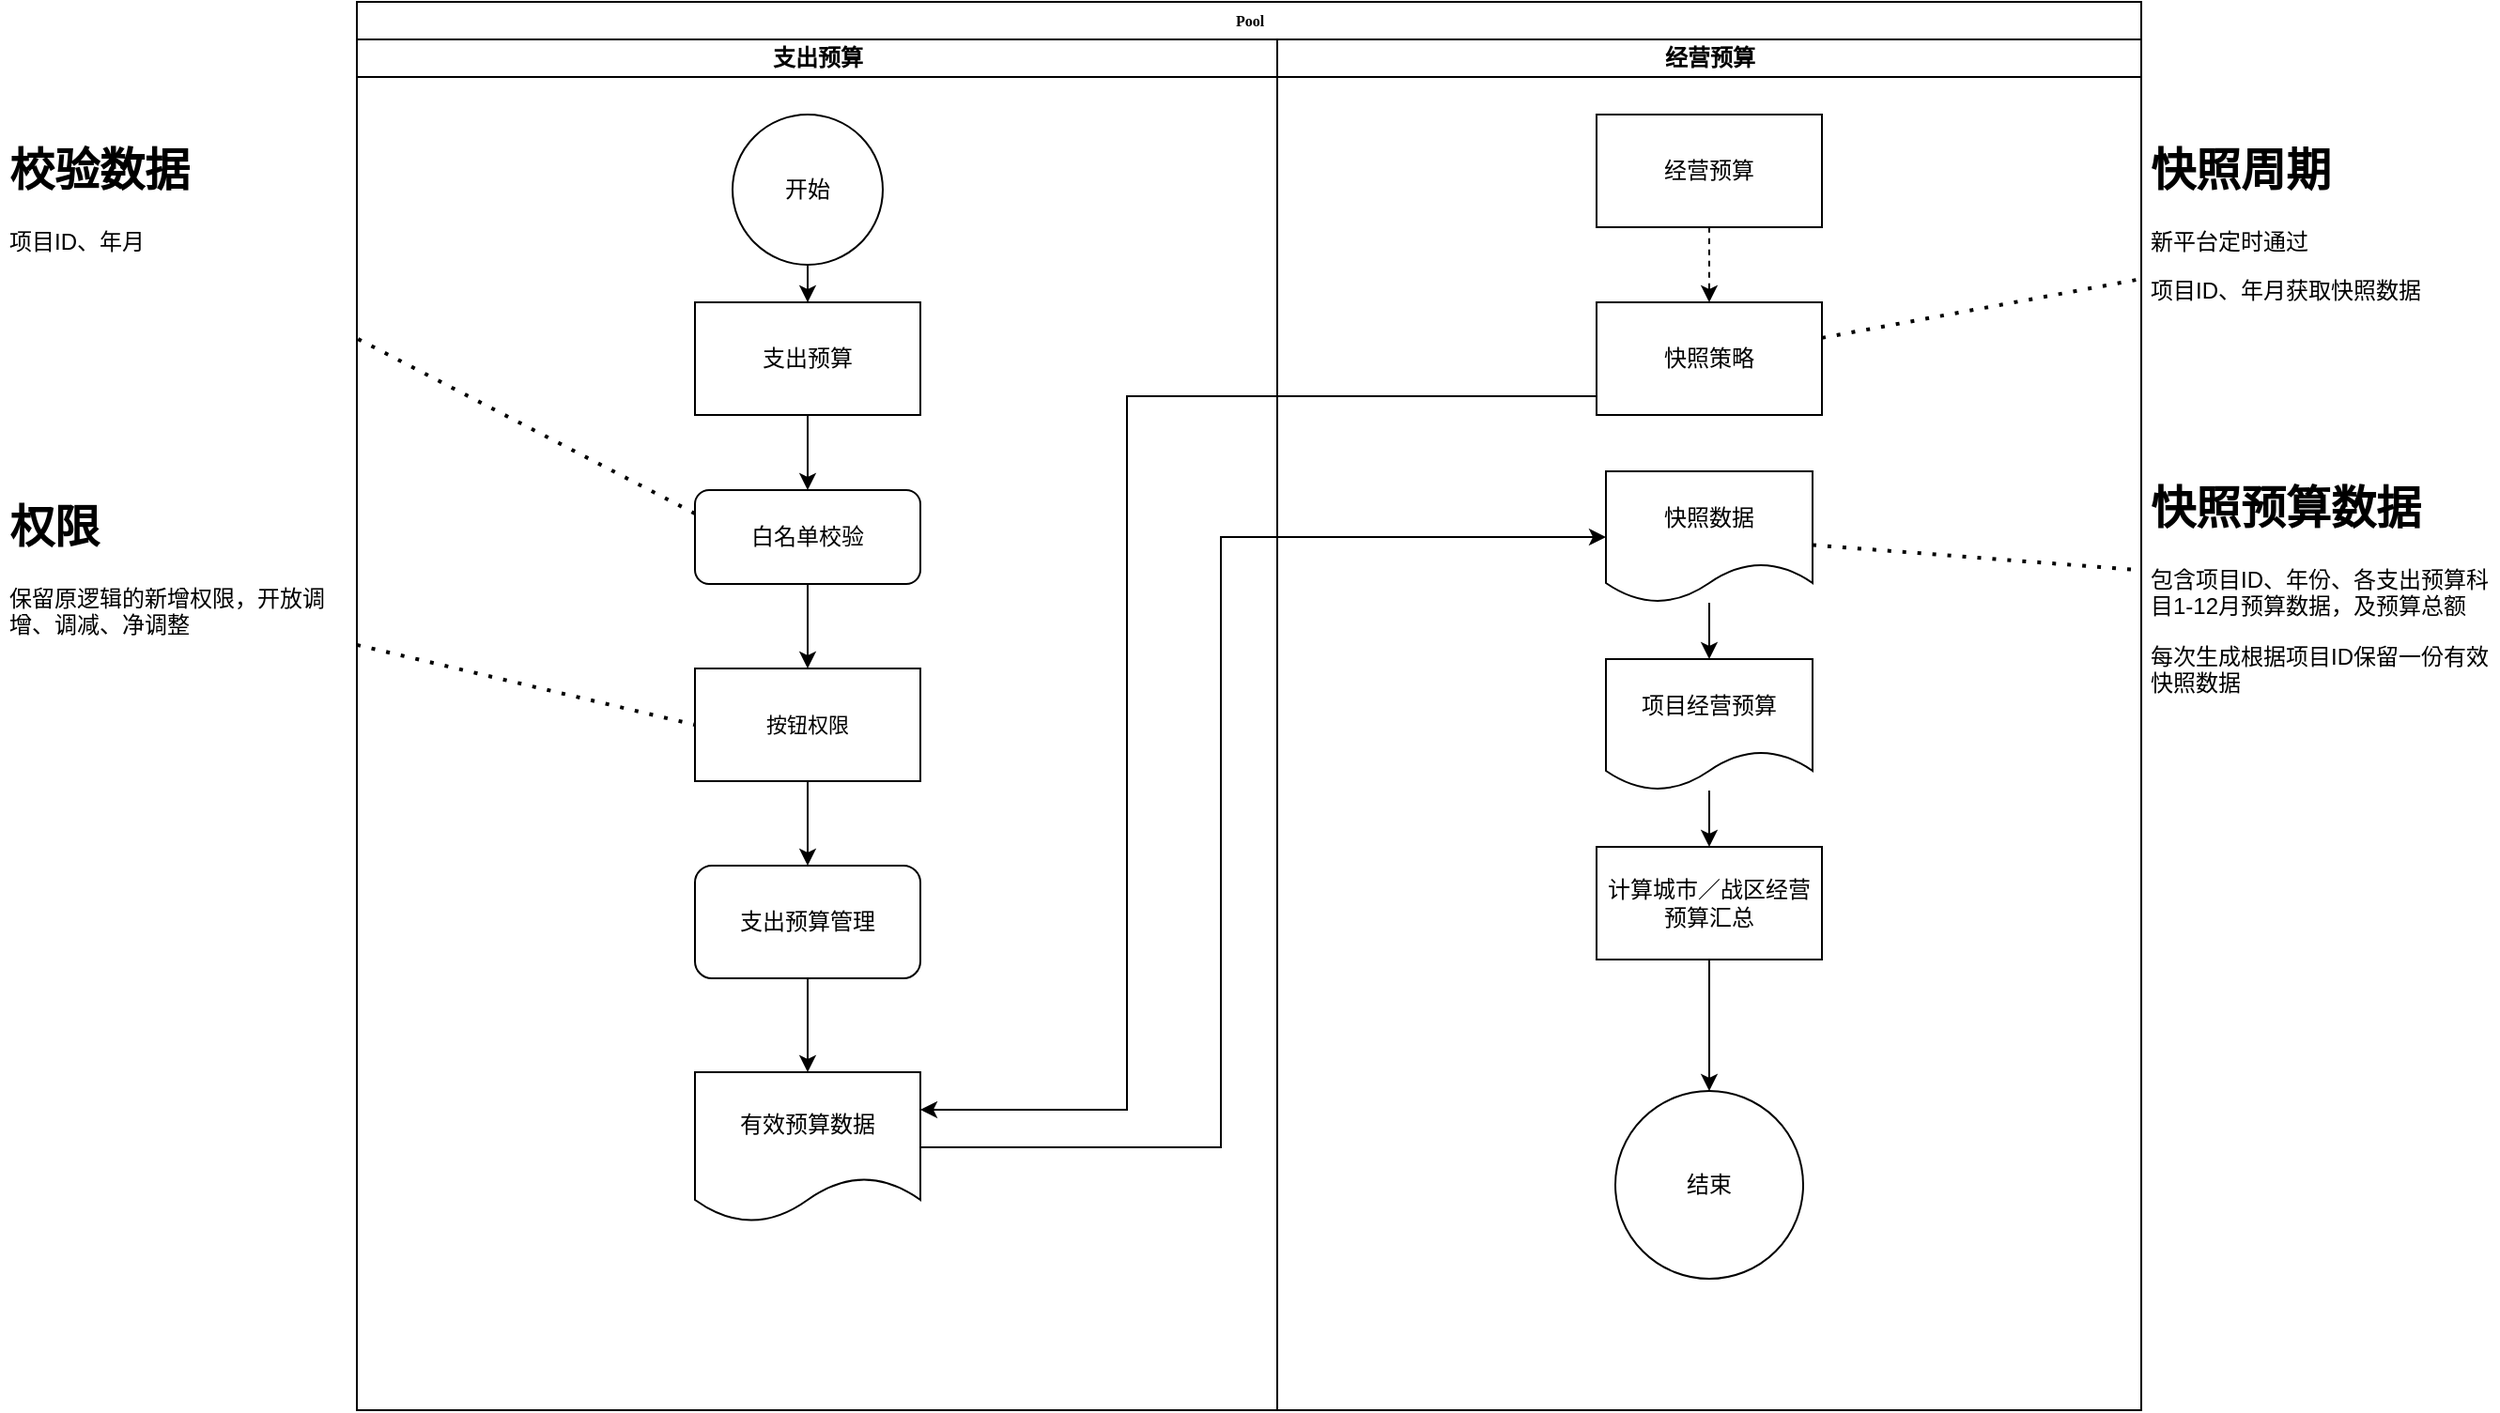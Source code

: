 <mxfile version="14.1.9" type="github">
  <diagram name="Page-1" id="74e2e168-ea6b-b213-b513-2b3c1d86103e">
    <mxGraphModel dx="1422" dy="762" grid="1" gridSize="10" guides="1" tooltips="1" connect="1" arrows="1" fold="1" page="1" pageScale="1" pageWidth="2336" pageHeight="1654" background="#ffffff" math="0" shadow="0">
      <root>
        <mxCell id="0" />
        <mxCell id="1" parent="0" />
        <mxCell id="77e6c97f196da883-1" value="Pool" style="swimlane;html=1;childLayout=stackLayout;startSize=20;rounded=0;shadow=0;labelBackgroundColor=none;strokeWidth=1;fontFamily=Verdana;fontSize=8;align=center;" parent="1" vertex="1">
          <mxGeometry x="320" y="40" width="950" height="750" as="geometry" />
        </mxCell>
        <mxCell id="77e6c97f196da883-2" value="支出预算" style="swimlane;html=1;startSize=20;" parent="77e6c97f196da883-1" vertex="1">
          <mxGeometry y="20" width="490" height="730" as="geometry" />
        </mxCell>
        <mxCell id="R8TNXXJrXzedUtsp0zUt-1" value="开始" style="ellipse;whiteSpace=wrap;html=1;" vertex="1" parent="77e6c97f196da883-2">
          <mxGeometry x="200" y="40" width="80" height="80" as="geometry" />
        </mxCell>
        <mxCell id="R8TNXXJrXzedUtsp0zUt-12" value="支出预算" style="whiteSpace=wrap;html=1;" vertex="1" parent="77e6c97f196da883-2">
          <mxGeometry x="180" y="140" width="120" height="60" as="geometry" />
        </mxCell>
        <mxCell id="R8TNXXJrXzedUtsp0zUt-13" value="" style="edgeStyle=orthogonalEdgeStyle;rounded=0;orthogonalLoop=1;jettySize=auto;html=1;" edge="1" parent="77e6c97f196da883-2" source="R8TNXXJrXzedUtsp0zUt-1" target="R8TNXXJrXzedUtsp0zUt-12">
          <mxGeometry relative="1" as="geometry" />
        </mxCell>
        <mxCell id="R8TNXXJrXzedUtsp0zUt-22" style="edgeStyle=orthogonalEdgeStyle;rounded=0;orthogonalLoop=1;jettySize=auto;html=1;entryX=0.5;entryY=0;entryDx=0;entryDy=0;" edge="1" parent="77e6c97f196da883-2" source="R8TNXXJrXzedUtsp0zUt-16" target="R8TNXXJrXzedUtsp0zUt-18">
          <mxGeometry relative="1" as="geometry" />
        </mxCell>
        <mxCell id="R8TNXXJrXzedUtsp0zUt-16" value="白名单校验" style="rounded=1;whiteSpace=wrap;html=1;" vertex="1" parent="77e6c97f196da883-2">
          <mxGeometry x="180" y="240" width="120" height="50" as="geometry" />
        </mxCell>
        <mxCell id="R8TNXXJrXzedUtsp0zUt-17" value="支出预算管理" style="whiteSpace=wrap;html=1;rounded=1;" vertex="1" parent="77e6c97f196da883-2">
          <mxGeometry x="180" y="440" width="120" height="60" as="geometry" />
        </mxCell>
        <mxCell id="R8TNXXJrXzedUtsp0zUt-27" style="edgeStyle=orthogonalEdgeStyle;rounded=0;orthogonalLoop=1;jettySize=auto;html=1;entryX=0.5;entryY=0;entryDx=0;entryDy=0;" edge="1" parent="77e6c97f196da883-2" source="R8TNXXJrXzedUtsp0zUt-18" target="R8TNXXJrXzedUtsp0zUt-17">
          <mxGeometry relative="1" as="geometry" />
        </mxCell>
        <mxCell id="R8TNXXJrXzedUtsp0zUt-18" value="&lt;span style=&quot;font-size: 11px ; background-color: rgb(255 , 255 , 255)&quot;&gt;按钮权限&lt;/span&gt;" style="rounded=0;whiteSpace=wrap;html=1;" vertex="1" parent="77e6c97f196da883-2">
          <mxGeometry x="180" y="335" width="120" height="60" as="geometry" />
        </mxCell>
        <mxCell id="R8TNXXJrXzedUtsp0zUt-15" value="" style="edgeStyle=orthogonalEdgeStyle;rounded=0;orthogonalLoop=1;jettySize=auto;html=1;" edge="1" parent="77e6c97f196da883-2" source="R8TNXXJrXzedUtsp0zUt-12" target="R8TNXXJrXzedUtsp0zUt-16">
          <mxGeometry relative="1" as="geometry">
            <mxPoint x="240" y="280" as="targetPoint" />
          </mxGeometry>
        </mxCell>
        <mxCell id="77e6c97f196da883-3" value="经营预算" style="swimlane;html=1;startSize=20;" parent="77e6c97f196da883-1" vertex="1">
          <mxGeometry x="490" y="20" width="460" height="730" as="geometry" />
        </mxCell>
        <mxCell id="R8TNXXJrXzedUtsp0zUt-37" value="&lt;span&gt;快照数据&lt;/span&gt;" style="shape=document;whiteSpace=wrap;html=1;boundedLbl=1;" vertex="1" parent="77e6c97f196da883-3">
          <mxGeometry x="175" y="230" width="110" height="70" as="geometry" />
        </mxCell>
        <mxCell id="R8TNXXJrXzedUtsp0zUt-45" value="" style="edgeStyle=orthogonalEdgeStyle;rounded=0;orthogonalLoop=1;jettySize=auto;html=1;entryX=0.5;entryY=0;entryDx=0;entryDy=0;" edge="1" parent="77e6c97f196da883-3" source="R8TNXXJrXzedUtsp0zUt-37" target="R8TNXXJrXzedUtsp0zUt-58">
          <mxGeometry relative="1" as="geometry">
            <mxPoint x="230" y="350" as="targetPoint" />
          </mxGeometry>
        </mxCell>
        <mxCell id="R8TNXXJrXzedUtsp0zUt-49" value="经营预算" style="rounded=0;whiteSpace=wrap;html=1;" vertex="1" parent="77e6c97f196da883-3">
          <mxGeometry x="170" y="40" width="120" height="60" as="geometry" />
        </mxCell>
        <mxCell id="R8TNXXJrXzedUtsp0zUt-50" value="快照策略" style="whiteSpace=wrap;html=1;rounded=0;" vertex="1" parent="77e6c97f196da883-3">
          <mxGeometry x="170" y="140" width="120" height="60" as="geometry" />
        </mxCell>
        <mxCell id="R8TNXXJrXzedUtsp0zUt-51" value="" style="edgeStyle=orthogonalEdgeStyle;curved=1;orthogonalLoop=1;jettySize=auto;html=1;dashed=1;" edge="1" parent="77e6c97f196da883-3" source="R8TNXXJrXzedUtsp0zUt-49" target="R8TNXXJrXzedUtsp0zUt-50">
          <mxGeometry relative="1" as="geometry" />
        </mxCell>
        <mxCell id="R8TNXXJrXzedUtsp0zUt-58" value="项目经营预算" style="shape=document;whiteSpace=wrap;html=1;boundedLbl=1;" vertex="1" parent="77e6c97f196da883-3">
          <mxGeometry x="175" y="330" width="110" height="70" as="geometry" />
        </mxCell>
        <mxCell id="R8TNXXJrXzedUtsp0zUt-59" value="计算城市／战区经营预算汇总" style="whiteSpace=wrap;html=1;" vertex="1" parent="77e6c97f196da883-3">
          <mxGeometry x="170" y="430" width="120" height="60" as="geometry" />
        </mxCell>
        <mxCell id="R8TNXXJrXzedUtsp0zUt-60" value="" style="edgeStyle=orthogonalEdgeStyle;rounded=0;orthogonalLoop=1;jettySize=auto;html=1;" edge="1" parent="77e6c97f196da883-3" source="R8TNXXJrXzedUtsp0zUt-58" target="R8TNXXJrXzedUtsp0zUt-59">
          <mxGeometry relative="1" as="geometry" />
        </mxCell>
        <mxCell id="R8TNXXJrXzedUtsp0zUt-62" value="" style="edgeStyle=orthogonalEdgeStyle;rounded=0;orthogonalLoop=1;jettySize=auto;html=1;entryX=0.5;entryY=0;entryDx=0;entryDy=0;" edge="1" parent="77e6c97f196da883-3" source="R8TNXXJrXzedUtsp0zUt-59" target="R8TNXXJrXzedUtsp0zUt-63">
          <mxGeometry relative="1" as="geometry">
            <mxPoint x="230" y="520" as="targetPoint" />
          </mxGeometry>
        </mxCell>
        <mxCell id="R8TNXXJrXzedUtsp0zUt-63" value="结束" style="ellipse;whiteSpace=wrap;html=1;" vertex="1" parent="77e6c97f196da883-3">
          <mxGeometry x="180" y="560" width="100" height="100" as="geometry" />
        </mxCell>
        <mxCell id="R8TNXXJrXzedUtsp0zUt-23" value="&lt;h1&gt;校验数据&lt;/h1&gt;&lt;p&gt;项目ID、年月&lt;/p&gt;" style="text;html=1;strokeColor=none;fillColor=none;spacing=5;spacingTop=-20;whiteSpace=wrap;overflow=hidden;rounded=0;" vertex="1" parent="1">
          <mxGeometry x="130" y="110" width="190" height="120" as="geometry" />
        </mxCell>
        <mxCell id="R8TNXXJrXzedUtsp0zUt-24" value="" style="endArrow=none;dashed=1;html=1;dashPattern=1 3;strokeWidth=2;exitX=0;exitY=0.25;exitDx=0;exitDy=0;" edge="1" parent="1" source="R8TNXXJrXzedUtsp0zUt-16" target="R8TNXXJrXzedUtsp0zUt-23">
          <mxGeometry width="50" height="50" relative="1" as="geometry">
            <mxPoint x="80" y="330" as="sourcePoint" />
            <mxPoint x="130" y="280" as="targetPoint" />
          </mxGeometry>
        </mxCell>
        <mxCell id="R8TNXXJrXzedUtsp0zUt-25" value="&lt;h1&gt;权限&lt;/h1&gt;&lt;p&gt;保留原逻辑的新增权限，开放调增、调减、净调整&lt;/p&gt;" style="text;html=1;strokeColor=none;fillColor=none;spacing=5;spacingTop=-20;whiteSpace=wrap;overflow=hidden;rounded=0;" vertex="1" parent="1">
          <mxGeometry x="130" y="300" width="190" height="120" as="geometry" />
        </mxCell>
        <mxCell id="R8TNXXJrXzedUtsp0zUt-26" value="" style="endArrow=none;dashed=1;html=1;dashPattern=1 3;strokeWidth=2;entryX=0;entryY=0.5;entryDx=0;entryDy=0;" edge="1" parent="1" source="R8TNXXJrXzedUtsp0zUt-25" target="R8TNXXJrXzedUtsp0zUt-18">
          <mxGeometry width="50" height="50" relative="1" as="geometry">
            <mxPoint x="190" y="540" as="sourcePoint" />
            <mxPoint x="240" y="490" as="targetPoint" />
          </mxGeometry>
        </mxCell>
        <mxCell id="R8TNXXJrXzedUtsp0zUt-54" style="edgeStyle=orthogonalEdgeStyle;rounded=0;orthogonalLoop=1;jettySize=auto;html=1;entryX=0;entryY=0.5;entryDx=0;entryDy=0;" edge="1" parent="1" source="R8TNXXJrXzedUtsp0zUt-28" target="R8TNXXJrXzedUtsp0zUt-37">
          <mxGeometry relative="1" as="geometry">
            <Array as="points">
              <mxPoint x="780" y="650" />
              <mxPoint x="780" y="325" />
            </Array>
          </mxGeometry>
        </mxCell>
        <mxCell id="R8TNXXJrXzedUtsp0zUt-28" value="有效预算数据" style="shape=document;whiteSpace=wrap;html=1;boundedLbl=1;rounded=1;" vertex="1" parent="1">
          <mxGeometry x="500" y="610" width="120" height="80" as="geometry" />
        </mxCell>
        <mxCell id="R8TNXXJrXzedUtsp0zUt-29" value="" style="edgeStyle=orthogonalEdgeStyle;rounded=0;orthogonalLoop=1;jettySize=auto;html=1;" edge="1" parent="1" source="R8TNXXJrXzedUtsp0zUt-17" target="R8TNXXJrXzedUtsp0zUt-28">
          <mxGeometry relative="1" as="geometry" />
        </mxCell>
        <mxCell id="R8TNXXJrXzedUtsp0zUt-42" value="&lt;h1&gt;快照预算数据&lt;/h1&gt;&lt;h1&gt;&lt;p style=&quot;font-size: 12px ; font-weight: 400&quot;&gt;包含项目ID、年份、各支出预算科目1-12月预算数据，及预算总额&lt;/p&gt;&lt;p style=&quot;font-size: 12px ; font-weight: 400&quot;&gt;每次生成根据项目ID保留一份有效快照数据&lt;/p&gt;&lt;/h1&gt;" style="text;html=1;strokeColor=none;fillColor=none;spacing=5;spacingTop=-20;whiteSpace=wrap;overflow=hidden;rounded=0;" vertex="1" parent="1">
          <mxGeometry x="1270" y="290" width="190" height="120" as="geometry" />
        </mxCell>
        <mxCell id="R8TNXXJrXzedUtsp0zUt-33" value="&lt;h1&gt;快照周期&lt;/h1&gt;&lt;p&gt;新平台定时通过&lt;/p&gt;项目ID、年月&lt;span&gt;获取快照数据&lt;/span&gt;" style="text;html=1;strokeColor=none;fillColor=none;spacing=5;spacingTop=-20;whiteSpace=wrap;overflow=hidden;rounded=0;" vertex="1" parent="1">
          <mxGeometry x="1270" y="110" width="190" height="120" as="geometry" />
        </mxCell>
        <mxCell id="R8TNXXJrXzedUtsp0zUt-52" value="" style="endArrow=none;dashed=1;html=1;dashPattern=1 3;strokeWidth=2;" edge="1" parent="1" source="R8TNXXJrXzedUtsp0zUt-50" target="R8TNXXJrXzedUtsp0zUt-33">
          <mxGeometry width="50" height="50" relative="1" as="geometry">
            <mxPoint x="1190" y="240" as="sourcePoint" />
            <mxPoint x="1240" y="190" as="targetPoint" />
          </mxGeometry>
        </mxCell>
        <mxCell id="R8TNXXJrXzedUtsp0zUt-53" style="edgeStyle=orthogonalEdgeStyle;orthogonalLoop=1;jettySize=auto;html=1;entryX=1;entryY=0.25;entryDx=0;entryDy=0;rounded=0;" edge="1" parent="1" source="R8TNXXJrXzedUtsp0zUt-50" target="R8TNXXJrXzedUtsp0zUt-28">
          <mxGeometry relative="1" as="geometry">
            <Array as="points">
              <mxPoint x="730" y="250" />
              <mxPoint x="730" y="630" />
            </Array>
          </mxGeometry>
        </mxCell>
        <mxCell id="R8TNXXJrXzedUtsp0zUt-55" value="" style="endArrow=none;dashed=1;html=1;dashPattern=1 3;strokeWidth=2;" edge="1" parent="1" source="R8TNXXJrXzedUtsp0zUt-37" target="R8TNXXJrXzedUtsp0zUt-42">
          <mxGeometry width="50" height="50" relative="1" as="geometry">
            <mxPoint x="1160" y="410" as="sourcePoint" />
            <mxPoint x="1210" y="360" as="targetPoint" />
          </mxGeometry>
        </mxCell>
      </root>
    </mxGraphModel>
  </diagram>
</mxfile>
